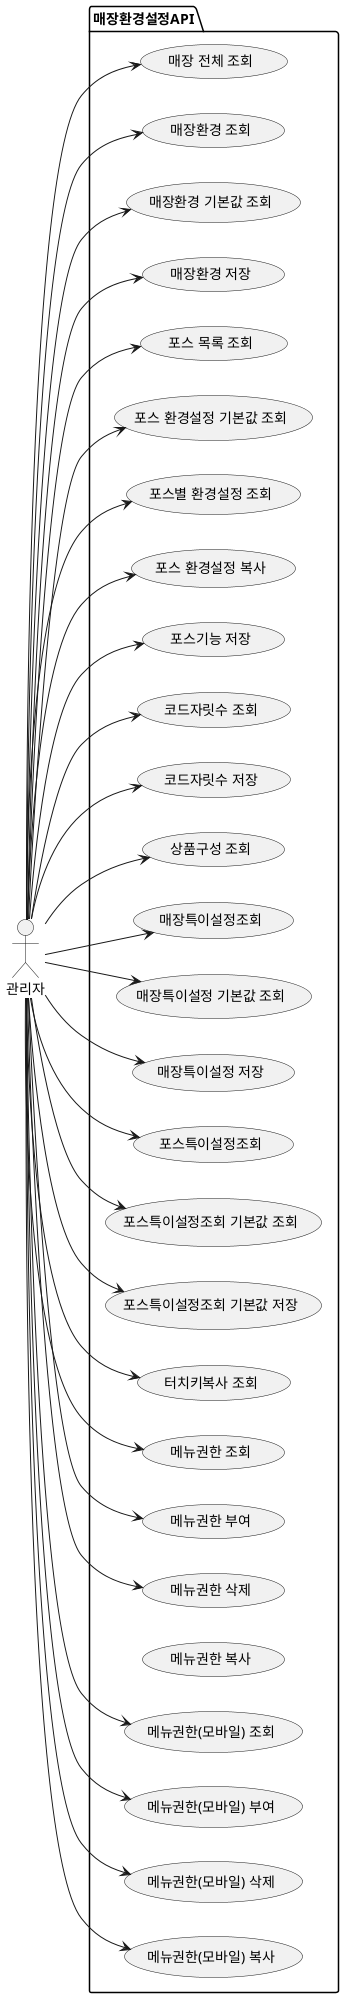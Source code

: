 @startuml Store Env Usecase

left to right direction

actor "관리자" as user

package 매장환경설정API{
  usecase "매장 전체 조회" AS UC11
  usecase "매장환경 조회" AS UC12
  usecase "매장환경 기본값 조회" AS UC13
  usecase "매장환경 저장" AS UC14
  usecase "포스 목록 조회" AS UC15
  usecase "포스 환경설정 기본값 조회" AS UC16
  usecase "포스별 환경설정 조회" AS UC17
  usecase "포스 환경설정 복사" AS UC18
  usecase "포스기능 조회" AS UC19
  usecase "포스기능 저장" AS UC19
  usecase "코드자릿수 조회" AS UC20
  usecase "코드자릿수 저장" AS UC21
  usecase "상품구성 조회" AS UC22
  usecase "매장특이설정조회" AS UC23
  usecase "매장특이설정 기본값 조회" AS UC24
  usecase "매장특이설정 저장" AS UC25
  usecase "포스특이설정조회" AS UC26
  usecase "포스특이설정조회 기본값 조회" AS UC27
  usecase "포스특이설정조회 기본값 저장" AS UC28
  usecase "터치키복사 조회" AS UC29
  usecase "메뉴권한 조회" AS UC30
  usecase "메뉴권한 부여" AS UC31
  usecase "메뉴권한 삭제" AS UC32
  usecase "메뉴권한 복사" AS UC33
  usecase "메뉴권한(모바일) 조회" AS UC34
  usecase "메뉴권한(모바일) 부여" AS UC35
  usecase "메뉴권한(모바일) 삭제" AS UC36
  usecase "메뉴권한(모바일) 복사" AS UC37
}


' 사용자
user --> UC11
user --> UC12
user --> UC13
user --> UC14
user --> UC15
user --> UC16
user --> UC17
user --> UC18
user --> UC19
user --> UC20
user --> UC21
user --> UC22
user --> UC23
user --> UC24
user --> UC25
user --> UC26
user --> UC27
user --> UC28
user --> UC29
user --> UC30
user --> UC31
user --> UC32
user --> UC34
user --> UC35
user --> UC36
user --> UC37


@enduml